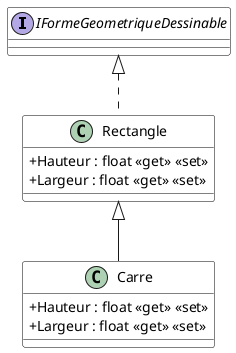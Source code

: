 @startuml LSP_v01

skinparam classAttributeIconSize 0
skinparam class {
    BackgroundColor White
    BorderColor #000
}
allowmixing
'skinparam linetype ortho

IFormeGeometriqueDessinable <|.. Rectangle
Rectangle <|-- Carre

interface IFormeGeometriqueDessinable {

}

class Rectangle {
    + Hauteur : float <<get>> <<set>>
    + Largeur : float <<get>> <<set>>
}

class Carre {
    + Hauteur : float <<get>> <<set>>
    + Largeur : float <<get>> <<set>>
}

@enduml